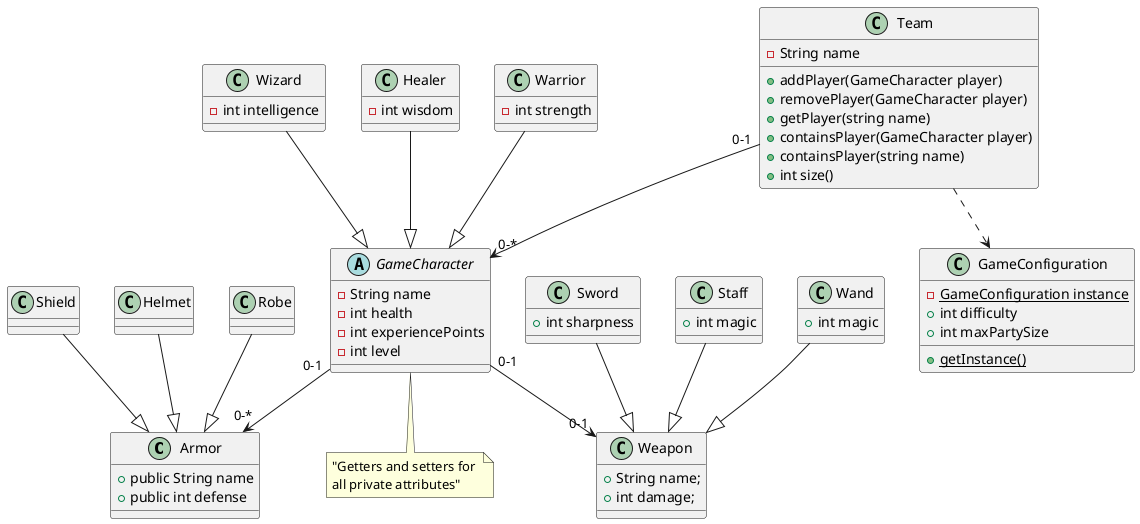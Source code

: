 @startuml
'https://plantuml.com/class-diagram

class Armor {
    + public String name
    + public int defense
}
Helmet --|> Armor
Robe --|> Armor
Shield --|> Armor

GameCharacter "0-1" --> "0-1" Weapon
GameCharacter "0-1" --> "0-*" Armor

abstract class GameCharacter {
    - String name
    - int health
    - int experiencePoints
    - int level
}

note bottom of GameCharacter: "Getters and setters for \nall private attributes"


class Warrior {
    - int strength
}
Warrior --|> GameCharacter

class Wizard {
    - int intelligence
}
Wizard --|> GameCharacter

class Healer {
    - int wisdom
}
Healer --|> GameCharacter

class Weapon {
    + String name;
    + int damage;
}

class Sword {
    + int sharpness
}
Sword --|> Weapon

class Staff {
    + int magic
}
Staff --|> Weapon

class Wand {
    + int magic
}
Wand --|> Weapon

class Team {
    - String name
    + addPlayer(GameCharacter player)
    + removePlayer(GameCharacter player)
    + getPlayer(string name)
    + containsPlayer(GameCharacter player)
    + containsPlayer(string name)
    + int size()
}

Team "0-1" --> "0-*" GameCharacter

class GameConfiguration {
    {static} - GameConfiguration instance
    + int difficulty
    + int maxPartySize
    {static} + getInstance()
}

Team ..> GameConfiguration

@enduml